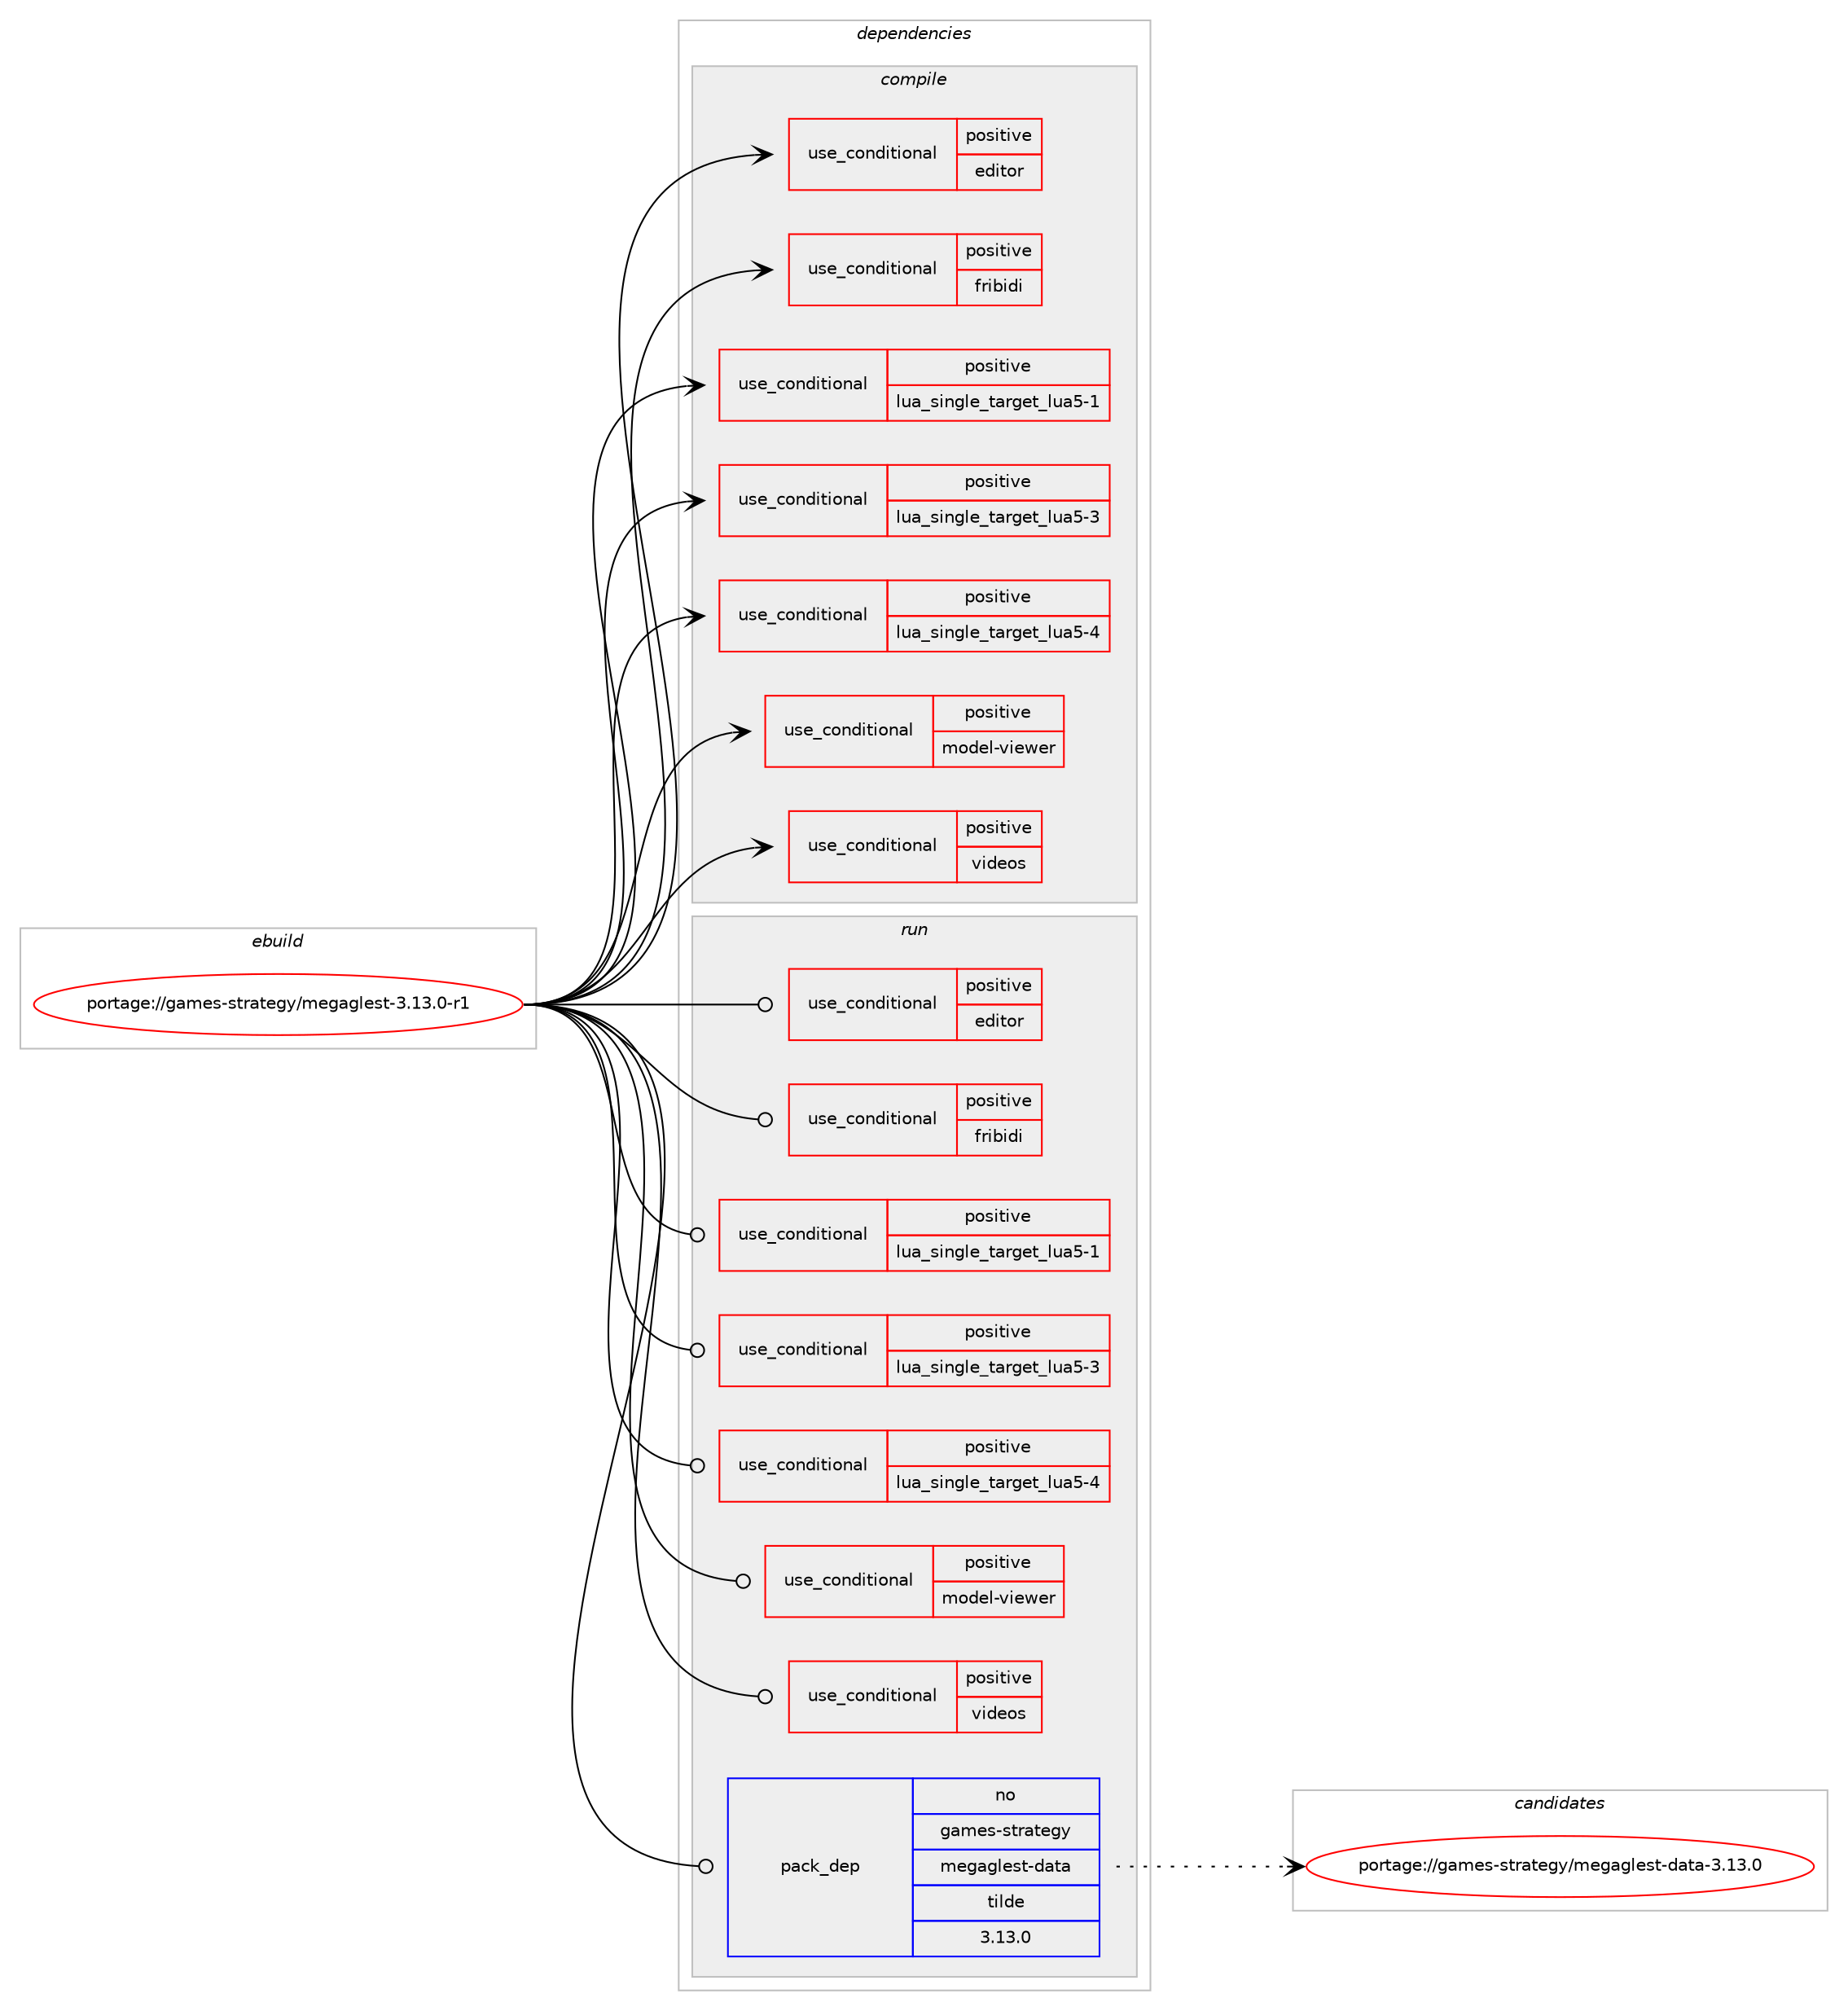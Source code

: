 digraph prolog {

# *************
# Graph options
# *************

newrank=true;
concentrate=true;
compound=true;
graph [rankdir=LR,fontname=Helvetica,fontsize=10,ranksep=1.5];#, ranksep=2.5, nodesep=0.2];
edge  [arrowhead=vee];
node  [fontname=Helvetica,fontsize=10];

# **********
# The ebuild
# **********

subgraph cluster_leftcol {
color=gray;
rank=same;
label=<<i>ebuild</i>>;
id [label="portage://games-strategy/megaglest-3.13.0-r1", color=red, width=4, href="../games-strategy/megaglest-3.13.0-r1.svg"];
}

# ****************
# The dependencies
# ****************

subgraph cluster_midcol {
color=gray;
label=<<i>dependencies</i>>;
subgraph cluster_compile {
fillcolor="#eeeeee";
style=filled;
label=<<i>compile</i>>;
subgraph cond63400 {
dependency116956 [label=<<TABLE BORDER="0" CELLBORDER="1" CELLSPACING="0" CELLPADDING="4"><TR><TD ROWSPAN="3" CELLPADDING="10">use_conditional</TD></TR><TR><TD>positive</TD></TR><TR><TD>editor</TD></TR></TABLE>>, shape=none, color=red];
# *** BEGIN UNKNOWN DEPENDENCY TYPE (TODO) ***
# dependency116956 -> package_dependency(portage://games-strategy/megaglest-3.13.0-r1,install,no,x11-libs,wxGTK,none,[,,],[slot(3.0-gtk3)],[use(enable(X),none),use(enable(opengl),none)])
# *** END UNKNOWN DEPENDENCY TYPE (TODO) ***

}
id:e -> dependency116956:w [weight=20,style="solid",arrowhead="vee"];
subgraph cond63401 {
dependency116957 [label=<<TABLE BORDER="0" CELLBORDER="1" CELLSPACING="0" CELLPADDING="4"><TR><TD ROWSPAN="3" CELLPADDING="10">use_conditional</TD></TR><TR><TD>positive</TD></TR><TR><TD>fribidi</TD></TR></TABLE>>, shape=none, color=red];
# *** BEGIN UNKNOWN DEPENDENCY TYPE (TODO) ***
# dependency116957 -> package_dependency(portage://games-strategy/megaglest-3.13.0-r1,install,no,dev-libs,fribidi,none,[,,],[],[])
# *** END UNKNOWN DEPENDENCY TYPE (TODO) ***

}
id:e -> dependency116957:w [weight=20,style="solid",arrowhead="vee"];
subgraph cond63402 {
dependency116958 [label=<<TABLE BORDER="0" CELLBORDER="1" CELLSPACING="0" CELLPADDING="4"><TR><TD ROWSPAN="3" CELLPADDING="10">use_conditional</TD></TR><TR><TD>positive</TD></TR><TR><TD>lua_single_target_lua5-1</TD></TR></TABLE>>, shape=none, color=red];
# *** BEGIN UNKNOWN DEPENDENCY TYPE (TODO) ***
# dependency116958 -> package_dependency(portage://games-strategy/megaglest-3.13.0-r1,install,no,dev-lang,lua,none,[,,],[slot(5.1)],[])
# *** END UNKNOWN DEPENDENCY TYPE (TODO) ***

}
id:e -> dependency116958:w [weight=20,style="solid",arrowhead="vee"];
subgraph cond63403 {
dependency116959 [label=<<TABLE BORDER="0" CELLBORDER="1" CELLSPACING="0" CELLPADDING="4"><TR><TD ROWSPAN="3" CELLPADDING="10">use_conditional</TD></TR><TR><TD>positive</TD></TR><TR><TD>lua_single_target_lua5-3</TD></TR></TABLE>>, shape=none, color=red];
# *** BEGIN UNKNOWN DEPENDENCY TYPE (TODO) ***
# dependency116959 -> package_dependency(portage://games-strategy/megaglest-3.13.0-r1,install,no,dev-lang,lua,none,[,,],[slot(5.3)],[])
# *** END UNKNOWN DEPENDENCY TYPE (TODO) ***

}
id:e -> dependency116959:w [weight=20,style="solid",arrowhead="vee"];
subgraph cond63404 {
dependency116960 [label=<<TABLE BORDER="0" CELLBORDER="1" CELLSPACING="0" CELLPADDING="4"><TR><TD ROWSPAN="3" CELLPADDING="10">use_conditional</TD></TR><TR><TD>positive</TD></TR><TR><TD>lua_single_target_lua5-4</TD></TR></TABLE>>, shape=none, color=red];
# *** BEGIN UNKNOWN DEPENDENCY TYPE (TODO) ***
# dependency116960 -> package_dependency(portage://games-strategy/megaglest-3.13.0-r1,install,no,dev-lang,lua,none,[,,],[slot(5.4)],[])
# *** END UNKNOWN DEPENDENCY TYPE (TODO) ***

}
id:e -> dependency116960:w [weight=20,style="solid",arrowhead="vee"];
subgraph cond63405 {
dependency116961 [label=<<TABLE BORDER="0" CELLBORDER="1" CELLSPACING="0" CELLPADDING="4"><TR><TD ROWSPAN="3" CELLPADDING="10">use_conditional</TD></TR><TR><TD>positive</TD></TR><TR><TD>model-viewer</TD></TR></TABLE>>, shape=none, color=red];
# *** BEGIN UNKNOWN DEPENDENCY TYPE (TODO) ***
# dependency116961 -> package_dependency(portage://games-strategy/megaglest-3.13.0-r1,install,no,x11-libs,wxGTK,none,[,,],[slot(3.0-gtk3)],[use(enable(X),none)])
# *** END UNKNOWN DEPENDENCY TYPE (TODO) ***

}
id:e -> dependency116961:w [weight=20,style="solid",arrowhead="vee"];
subgraph cond63406 {
dependency116962 [label=<<TABLE BORDER="0" CELLBORDER="1" CELLSPACING="0" CELLPADDING="4"><TR><TD ROWSPAN="3" CELLPADDING="10">use_conditional</TD></TR><TR><TD>positive</TD></TR><TR><TD>videos</TD></TR></TABLE>>, shape=none, color=red];
# *** BEGIN UNKNOWN DEPENDENCY TYPE (TODO) ***
# dependency116962 -> package_dependency(portage://games-strategy/megaglest-3.13.0-r1,install,no,media-video,vlc,none,[,,],[],[])
# *** END UNKNOWN DEPENDENCY TYPE (TODO) ***

}
id:e -> dependency116962:w [weight=20,style="solid",arrowhead="vee"];
# *** BEGIN UNKNOWN DEPENDENCY TYPE (TODO) ***
# id -> package_dependency(portage://games-strategy/megaglest-3.13.0-r1,install,no,dev-libs,libxml2,none,[,,],[],[])
# *** END UNKNOWN DEPENDENCY TYPE (TODO) ***

# *** BEGIN UNKNOWN DEPENDENCY TYPE (TODO) ***
# id -> package_dependency(portage://games-strategy/megaglest-3.13.0-r1,install,no,dev-libs,xerces-c,none,[,,],[],[use(enable(icu),none)])
# *** END UNKNOWN DEPENDENCY TYPE (TODO) ***

# *** BEGIN UNKNOWN DEPENDENCY TYPE (TODO) ***
# id -> package_dependency(portage://games-strategy/megaglest-3.13.0-r1,install,no,media-libs,fontconfig,none,[,,],[],[])
# *** END UNKNOWN DEPENDENCY TYPE (TODO) ***

# *** BEGIN UNKNOWN DEPENDENCY TYPE (TODO) ***
# id -> package_dependency(portage://games-strategy/megaglest-3.13.0-r1,install,no,media-libs,freetype,none,[,,],[],[])
# *** END UNKNOWN DEPENDENCY TYPE (TODO) ***

# *** BEGIN UNKNOWN DEPENDENCY TYPE (TODO) ***
# id -> package_dependency(portage://games-strategy/megaglest-3.13.0-r1,install,no,media-libs,ftgl,none,[,,],[],[])
# *** END UNKNOWN DEPENDENCY TYPE (TODO) ***

# *** BEGIN UNKNOWN DEPENDENCY TYPE (TODO) ***
# id -> package_dependency(portage://games-strategy/megaglest-3.13.0-r1,install,no,media-libs,glew,none,[,,],any_same_slot,[])
# *** END UNKNOWN DEPENDENCY TYPE (TODO) ***

# *** BEGIN UNKNOWN DEPENDENCY TYPE (TODO) ***
# id -> package_dependency(portage://games-strategy/megaglest-3.13.0-r1,install,no,media-libs,libpng,none,[,,],[slot(0)],[])
# *** END UNKNOWN DEPENDENCY TYPE (TODO) ***

# *** BEGIN UNKNOWN DEPENDENCY TYPE (TODO) ***
# id -> package_dependency(portage://games-strategy/megaglest-3.13.0-r1,install,no,media-libs,libsdl2,none,[,,],[],[use(enable(X),none),use(enable(sound),none),use(enable(joystick),none),use(enable(opengl),none),use(enable(video),none)])
# *** END UNKNOWN DEPENDENCY TYPE (TODO) ***

# *** BEGIN UNKNOWN DEPENDENCY TYPE (TODO) ***
# id -> package_dependency(portage://games-strategy/megaglest-3.13.0-r1,install,no,media-libs,libvorbis,none,[,,],[],[])
# *** END UNKNOWN DEPENDENCY TYPE (TODO) ***

# *** BEGIN UNKNOWN DEPENDENCY TYPE (TODO) ***
# id -> package_dependency(portage://games-strategy/megaglest-3.13.0-r1,install,no,media-libs,openal,none,[,,],[],[])
# *** END UNKNOWN DEPENDENCY TYPE (TODO) ***

# *** BEGIN UNKNOWN DEPENDENCY TYPE (TODO) ***
# id -> package_dependency(portage://games-strategy/megaglest-3.13.0-r1,install,no,net-libs,gnutls,none,[,,],any_same_slot,[])
# *** END UNKNOWN DEPENDENCY TYPE (TODO) ***

# *** BEGIN UNKNOWN DEPENDENCY TYPE (TODO) ***
# id -> package_dependency(portage://games-strategy/megaglest-3.13.0-r1,install,no,net-libs,libircclient,none,[,,],[],[])
# *** END UNKNOWN DEPENDENCY TYPE (TODO) ***

# *** BEGIN UNKNOWN DEPENDENCY TYPE (TODO) ***
# id -> package_dependency(portage://games-strategy/megaglest-3.13.0-r1,install,no,net-libs,miniupnpc,none,[,,],any_same_slot,[])
# *** END UNKNOWN DEPENDENCY TYPE (TODO) ***

# *** BEGIN UNKNOWN DEPENDENCY TYPE (TODO) ***
# id -> package_dependency(portage://games-strategy/megaglest-3.13.0-r1,install,no,net-misc,curl,none,[,,],[],[])
# *** END UNKNOWN DEPENDENCY TYPE (TODO) ***

# *** BEGIN UNKNOWN DEPENDENCY TYPE (TODO) ***
# id -> package_dependency(portage://games-strategy/megaglest-3.13.0-r1,install,no,sys-libs,zlib,none,[,,],[],[])
# *** END UNKNOWN DEPENDENCY TYPE (TODO) ***

# *** BEGIN UNKNOWN DEPENDENCY TYPE (TODO) ***
# id -> package_dependency(portage://games-strategy/megaglest-3.13.0-r1,install,no,virtual,glu,none,[,,],[],[])
# *** END UNKNOWN DEPENDENCY TYPE (TODO) ***

# *** BEGIN UNKNOWN DEPENDENCY TYPE (TODO) ***
# id -> package_dependency(portage://games-strategy/megaglest-3.13.0-r1,install,no,virtual,jpeg,none,[,,],[slot(0),equal],[])
# *** END UNKNOWN DEPENDENCY TYPE (TODO) ***

# *** BEGIN UNKNOWN DEPENDENCY TYPE (TODO) ***
# id -> package_dependency(portage://games-strategy/megaglest-3.13.0-r1,install,no,virtual,opengl,none,[,,],[],[])
# *** END UNKNOWN DEPENDENCY TYPE (TODO) ***

# *** BEGIN UNKNOWN DEPENDENCY TYPE (TODO) ***
# id -> package_dependency(portage://games-strategy/megaglest-3.13.0-r1,install,no,x11-libs,libX11,none,[,,],[],[])
# *** END UNKNOWN DEPENDENCY TYPE (TODO) ***

# *** BEGIN UNKNOWN DEPENDENCY TYPE (TODO) ***
# id -> package_dependency(portage://games-strategy/megaglest-3.13.0-r1,install,no,x11-libs,libXext,none,[,,],[],[])
# *** END UNKNOWN DEPENDENCY TYPE (TODO) ***

}
subgraph cluster_compileandrun {
fillcolor="#eeeeee";
style=filled;
label=<<i>compile and run</i>>;
}
subgraph cluster_run {
fillcolor="#eeeeee";
style=filled;
label=<<i>run</i>>;
subgraph cond63407 {
dependency116963 [label=<<TABLE BORDER="0" CELLBORDER="1" CELLSPACING="0" CELLPADDING="4"><TR><TD ROWSPAN="3" CELLPADDING="10">use_conditional</TD></TR><TR><TD>positive</TD></TR><TR><TD>editor</TD></TR></TABLE>>, shape=none, color=red];
# *** BEGIN UNKNOWN DEPENDENCY TYPE (TODO) ***
# dependency116963 -> package_dependency(portage://games-strategy/megaglest-3.13.0-r1,run,no,x11-libs,wxGTK,none,[,,],[slot(3.0-gtk3)],[use(enable(X),none),use(enable(opengl),none)])
# *** END UNKNOWN DEPENDENCY TYPE (TODO) ***

}
id:e -> dependency116963:w [weight=20,style="solid",arrowhead="odot"];
subgraph cond63408 {
dependency116964 [label=<<TABLE BORDER="0" CELLBORDER="1" CELLSPACING="0" CELLPADDING="4"><TR><TD ROWSPAN="3" CELLPADDING="10">use_conditional</TD></TR><TR><TD>positive</TD></TR><TR><TD>fribidi</TD></TR></TABLE>>, shape=none, color=red];
# *** BEGIN UNKNOWN DEPENDENCY TYPE (TODO) ***
# dependency116964 -> package_dependency(portage://games-strategy/megaglest-3.13.0-r1,run,no,dev-libs,fribidi,none,[,,],[],[])
# *** END UNKNOWN DEPENDENCY TYPE (TODO) ***

}
id:e -> dependency116964:w [weight=20,style="solid",arrowhead="odot"];
subgraph cond63409 {
dependency116965 [label=<<TABLE BORDER="0" CELLBORDER="1" CELLSPACING="0" CELLPADDING="4"><TR><TD ROWSPAN="3" CELLPADDING="10">use_conditional</TD></TR><TR><TD>positive</TD></TR><TR><TD>lua_single_target_lua5-1</TD></TR></TABLE>>, shape=none, color=red];
# *** BEGIN UNKNOWN DEPENDENCY TYPE (TODO) ***
# dependency116965 -> package_dependency(portage://games-strategy/megaglest-3.13.0-r1,run,no,dev-lang,lua,none,[,,],[slot(5.1)],[])
# *** END UNKNOWN DEPENDENCY TYPE (TODO) ***

}
id:e -> dependency116965:w [weight=20,style="solid",arrowhead="odot"];
subgraph cond63410 {
dependency116966 [label=<<TABLE BORDER="0" CELLBORDER="1" CELLSPACING="0" CELLPADDING="4"><TR><TD ROWSPAN="3" CELLPADDING="10">use_conditional</TD></TR><TR><TD>positive</TD></TR><TR><TD>lua_single_target_lua5-3</TD></TR></TABLE>>, shape=none, color=red];
# *** BEGIN UNKNOWN DEPENDENCY TYPE (TODO) ***
# dependency116966 -> package_dependency(portage://games-strategy/megaglest-3.13.0-r1,run,no,dev-lang,lua,none,[,,],[slot(5.3)],[])
# *** END UNKNOWN DEPENDENCY TYPE (TODO) ***

}
id:e -> dependency116966:w [weight=20,style="solid",arrowhead="odot"];
subgraph cond63411 {
dependency116967 [label=<<TABLE BORDER="0" CELLBORDER="1" CELLSPACING="0" CELLPADDING="4"><TR><TD ROWSPAN="3" CELLPADDING="10">use_conditional</TD></TR><TR><TD>positive</TD></TR><TR><TD>lua_single_target_lua5-4</TD></TR></TABLE>>, shape=none, color=red];
# *** BEGIN UNKNOWN DEPENDENCY TYPE (TODO) ***
# dependency116967 -> package_dependency(portage://games-strategy/megaglest-3.13.0-r1,run,no,dev-lang,lua,none,[,,],[slot(5.4)],[])
# *** END UNKNOWN DEPENDENCY TYPE (TODO) ***

}
id:e -> dependency116967:w [weight=20,style="solid",arrowhead="odot"];
subgraph cond63412 {
dependency116968 [label=<<TABLE BORDER="0" CELLBORDER="1" CELLSPACING="0" CELLPADDING="4"><TR><TD ROWSPAN="3" CELLPADDING="10">use_conditional</TD></TR><TR><TD>positive</TD></TR><TR><TD>model-viewer</TD></TR></TABLE>>, shape=none, color=red];
# *** BEGIN UNKNOWN DEPENDENCY TYPE (TODO) ***
# dependency116968 -> package_dependency(portage://games-strategy/megaglest-3.13.0-r1,run,no,x11-libs,wxGTK,none,[,,],[slot(3.0-gtk3)],[use(enable(X),none)])
# *** END UNKNOWN DEPENDENCY TYPE (TODO) ***

}
id:e -> dependency116968:w [weight=20,style="solid",arrowhead="odot"];
subgraph cond63413 {
dependency116969 [label=<<TABLE BORDER="0" CELLBORDER="1" CELLSPACING="0" CELLPADDING="4"><TR><TD ROWSPAN="3" CELLPADDING="10">use_conditional</TD></TR><TR><TD>positive</TD></TR><TR><TD>videos</TD></TR></TABLE>>, shape=none, color=red];
# *** BEGIN UNKNOWN DEPENDENCY TYPE (TODO) ***
# dependency116969 -> package_dependency(portage://games-strategy/megaglest-3.13.0-r1,run,no,media-video,vlc,none,[,,],[],[])
# *** END UNKNOWN DEPENDENCY TYPE (TODO) ***

}
id:e -> dependency116969:w [weight=20,style="solid",arrowhead="odot"];
# *** BEGIN UNKNOWN DEPENDENCY TYPE (TODO) ***
# id -> package_dependency(portage://games-strategy/megaglest-3.13.0-r1,run,no,dev-libs,libxml2,none,[,,],[],[])
# *** END UNKNOWN DEPENDENCY TYPE (TODO) ***

# *** BEGIN UNKNOWN DEPENDENCY TYPE (TODO) ***
# id -> package_dependency(portage://games-strategy/megaglest-3.13.0-r1,run,no,dev-libs,xerces-c,none,[,,],[],[use(enable(icu),none)])
# *** END UNKNOWN DEPENDENCY TYPE (TODO) ***

subgraph pack52050 {
dependency116970 [label=<<TABLE BORDER="0" CELLBORDER="1" CELLSPACING="0" CELLPADDING="4" WIDTH="220"><TR><TD ROWSPAN="6" CELLPADDING="30">pack_dep</TD></TR><TR><TD WIDTH="110">no</TD></TR><TR><TD>games-strategy</TD></TR><TR><TD>megaglest-data</TD></TR><TR><TD>tilde</TD></TR><TR><TD>3.13.0</TD></TR></TABLE>>, shape=none, color=blue];
}
id:e -> dependency116970:w [weight=20,style="solid",arrowhead="odot"];
# *** BEGIN UNKNOWN DEPENDENCY TYPE (TODO) ***
# id -> package_dependency(portage://games-strategy/megaglest-3.13.0-r1,run,no,media-libs,fontconfig,none,[,,],[],[])
# *** END UNKNOWN DEPENDENCY TYPE (TODO) ***

# *** BEGIN UNKNOWN DEPENDENCY TYPE (TODO) ***
# id -> package_dependency(portage://games-strategy/megaglest-3.13.0-r1,run,no,media-libs,freetype,none,[,,],[],[])
# *** END UNKNOWN DEPENDENCY TYPE (TODO) ***

# *** BEGIN UNKNOWN DEPENDENCY TYPE (TODO) ***
# id -> package_dependency(portage://games-strategy/megaglest-3.13.0-r1,run,no,media-libs,ftgl,none,[,,],[],[])
# *** END UNKNOWN DEPENDENCY TYPE (TODO) ***

# *** BEGIN UNKNOWN DEPENDENCY TYPE (TODO) ***
# id -> package_dependency(portage://games-strategy/megaglest-3.13.0-r1,run,no,media-libs,glew,none,[,,],any_same_slot,[])
# *** END UNKNOWN DEPENDENCY TYPE (TODO) ***

# *** BEGIN UNKNOWN DEPENDENCY TYPE (TODO) ***
# id -> package_dependency(portage://games-strategy/megaglest-3.13.0-r1,run,no,media-libs,libpng,none,[,,],[slot(0)],[])
# *** END UNKNOWN DEPENDENCY TYPE (TODO) ***

# *** BEGIN UNKNOWN DEPENDENCY TYPE (TODO) ***
# id -> package_dependency(portage://games-strategy/megaglest-3.13.0-r1,run,no,media-libs,libsdl2,none,[,,],[],[use(enable(X),none),use(enable(sound),none),use(enable(joystick),none),use(enable(opengl),none),use(enable(video),none)])
# *** END UNKNOWN DEPENDENCY TYPE (TODO) ***

# *** BEGIN UNKNOWN DEPENDENCY TYPE (TODO) ***
# id -> package_dependency(portage://games-strategy/megaglest-3.13.0-r1,run,no,media-libs,libvorbis,none,[,,],[],[])
# *** END UNKNOWN DEPENDENCY TYPE (TODO) ***

# *** BEGIN UNKNOWN DEPENDENCY TYPE (TODO) ***
# id -> package_dependency(portage://games-strategy/megaglest-3.13.0-r1,run,no,media-libs,openal,none,[,,],[],[])
# *** END UNKNOWN DEPENDENCY TYPE (TODO) ***

# *** BEGIN UNKNOWN DEPENDENCY TYPE (TODO) ***
# id -> package_dependency(portage://games-strategy/megaglest-3.13.0-r1,run,no,net-libs,gnutls,none,[,,],any_same_slot,[])
# *** END UNKNOWN DEPENDENCY TYPE (TODO) ***

# *** BEGIN UNKNOWN DEPENDENCY TYPE (TODO) ***
# id -> package_dependency(portage://games-strategy/megaglest-3.13.0-r1,run,no,net-libs,libircclient,none,[,,],[],[])
# *** END UNKNOWN DEPENDENCY TYPE (TODO) ***

# *** BEGIN UNKNOWN DEPENDENCY TYPE (TODO) ***
# id -> package_dependency(portage://games-strategy/megaglest-3.13.0-r1,run,no,net-libs,miniupnpc,none,[,,],any_same_slot,[])
# *** END UNKNOWN DEPENDENCY TYPE (TODO) ***

# *** BEGIN UNKNOWN DEPENDENCY TYPE (TODO) ***
# id -> package_dependency(portage://games-strategy/megaglest-3.13.0-r1,run,no,net-misc,curl,none,[,,],[],[])
# *** END UNKNOWN DEPENDENCY TYPE (TODO) ***

# *** BEGIN UNKNOWN DEPENDENCY TYPE (TODO) ***
# id -> package_dependency(portage://games-strategy/megaglest-3.13.0-r1,run,no,sys-libs,zlib,none,[,,],[],[])
# *** END UNKNOWN DEPENDENCY TYPE (TODO) ***

# *** BEGIN UNKNOWN DEPENDENCY TYPE (TODO) ***
# id -> package_dependency(portage://games-strategy/megaglest-3.13.0-r1,run,no,virtual,glu,none,[,,],[],[])
# *** END UNKNOWN DEPENDENCY TYPE (TODO) ***

# *** BEGIN UNKNOWN DEPENDENCY TYPE (TODO) ***
# id -> package_dependency(portage://games-strategy/megaglest-3.13.0-r1,run,no,virtual,jpeg,none,[,,],[slot(0),equal],[])
# *** END UNKNOWN DEPENDENCY TYPE (TODO) ***

# *** BEGIN UNKNOWN DEPENDENCY TYPE (TODO) ***
# id -> package_dependency(portage://games-strategy/megaglest-3.13.0-r1,run,no,virtual,opengl,none,[,,],[],[])
# *** END UNKNOWN DEPENDENCY TYPE (TODO) ***

# *** BEGIN UNKNOWN DEPENDENCY TYPE (TODO) ***
# id -> package_dependency(portage://games-strategy/megaglest-3.13.0-r1,run,no,x11-libs,libX11,none,[,,],[],[])
# *** END UNKNOWN DEPENDENCY TYPE (TODO) ***

# *** BEGIN UNKNOWN DEPENDENCY TYPE (TODO) ***
# id -> package_dependency(portage://games-strategy/megaglest-3.13.0-r1,run,no,x11-libs,libXext,none,[,,],[],[])
# *** END UNKNOWN DEPENDENCY TYPE (TODO) ***

}
}

# **************
# The candidates
# **************

subgraph cluster_choices {
rank=same;
color=gray;
label=<<i>candidates</i>>;

subgraph choice52050 {
color=black;
nodesep=1;
choice103971091011154511511611497116101103121471091011039710310810111511645100971169745514649514648 [label="portage://games-strategy/megaglest-data-3.13.0", color=red, width=4,href="../games-strategy/megaglest-data-3.13.0.svg"];
dependency116970:e -> choice103971091011154511511611497116101103121471091011039710310810111511645100971169745514649514648:w [style=dotted,weight="100"];
}
}

}
